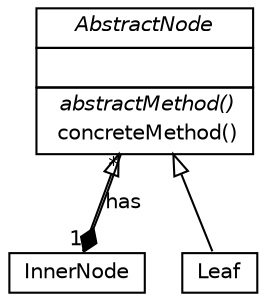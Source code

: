 #!/usr/local/bin/dot
#
# Class diagram 
# Generated by UMLGraph version 281411 (http://www.spinellis.gr/umlgraph/)
#

digraph G {
graph [fontnames="svg"]
edge [fontname="Helvetica",fontsize=10,labelfontname="Helvetica",labelfontsize=10,color="black"];
node [fontname="Helvetica",fontcolor="black",fontsize=10,shape=plaintext,margin=0,width=0,height=0];
nodesep=0.25;
ranksep=0.5;
// test.AbstractNode
c106 [label=<<table title="test.AbstractNode" border="0" cellborder="1" cellspacing="0" cellpadding="2"><tr><td><table border="0" cellspacing="0" cellpadding="1"><tr><td align="center" balign="center"> <i>AbstractNode</i> </td></tr></table></td></tr><tr><td><table border="0" cellspacing="0" cellpadding="1"><tr><td align="left" balign="left">  </td></tr></table></td></tr><tr><td><table border="0" cellspacing="0" cellpadding="1"><tr><td align="left" balign="left"> <i> abstractMethod()</i> </td></tr><tr><td align="left" balign="left">  concreteMethod() </td></tr></table></td></tr></table>>];
// test.InnerNode
c107 [label=<<table title="test.InnerNode" border="0" cellborder="1" cellspacing="0" cellpadding="2"><tr><td><table border="0" cellspacing="0" cellpadding="1"><tr><td align="center" balign="center"> InnerNode </td></tr></table></td></tr></table>>];
// test.Leaf
c108 [label=<<table title="test.Leaf" border="0" cellborder="1" cellspacing="0" cellpadding="2"><tr><td><table border="0" cellspacing="0" cellpadding="1"><tr><td align="center" balign="center"> Leaf </td></tr></table></td></tr></table>>];
// test.InnerNode extends test.AbstractNode
c106 -> c107 [arrowtail=empty,dir=back,weight=10];
// test.InnerNode composed test.AbstractNode
c107 -> c106 [arrowhead=none,arrowtail=diamond,dir=back,weight=6,taillabel="1",label="has",headlabel="*"];
// test.Leaf extends test.AbstractNode
c106 -> c108 [arrowtail=empty,dir=back,weight=10];
}

